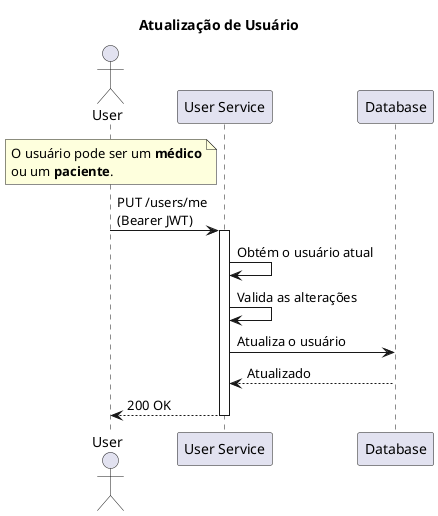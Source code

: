 @startuml update_user

title Atualização de Usuário

actor "User" as user
participant "User Service" as user_service
participant "Database" as database

note over user
O usuário pode ser um **médico**
ou um **paciente**.
end note

user -> user_service: PUT /users/me\n(Bearer JWT)
activate user_service
user_service -> user_service: Obtém o usuário atual
user_service -> user_service: Valida as alterações
user_service -> database: Atualiza o usuário
database --> user_service: Atualizado
user_service --> user: 200 OK
deactivate user_service

@enduml